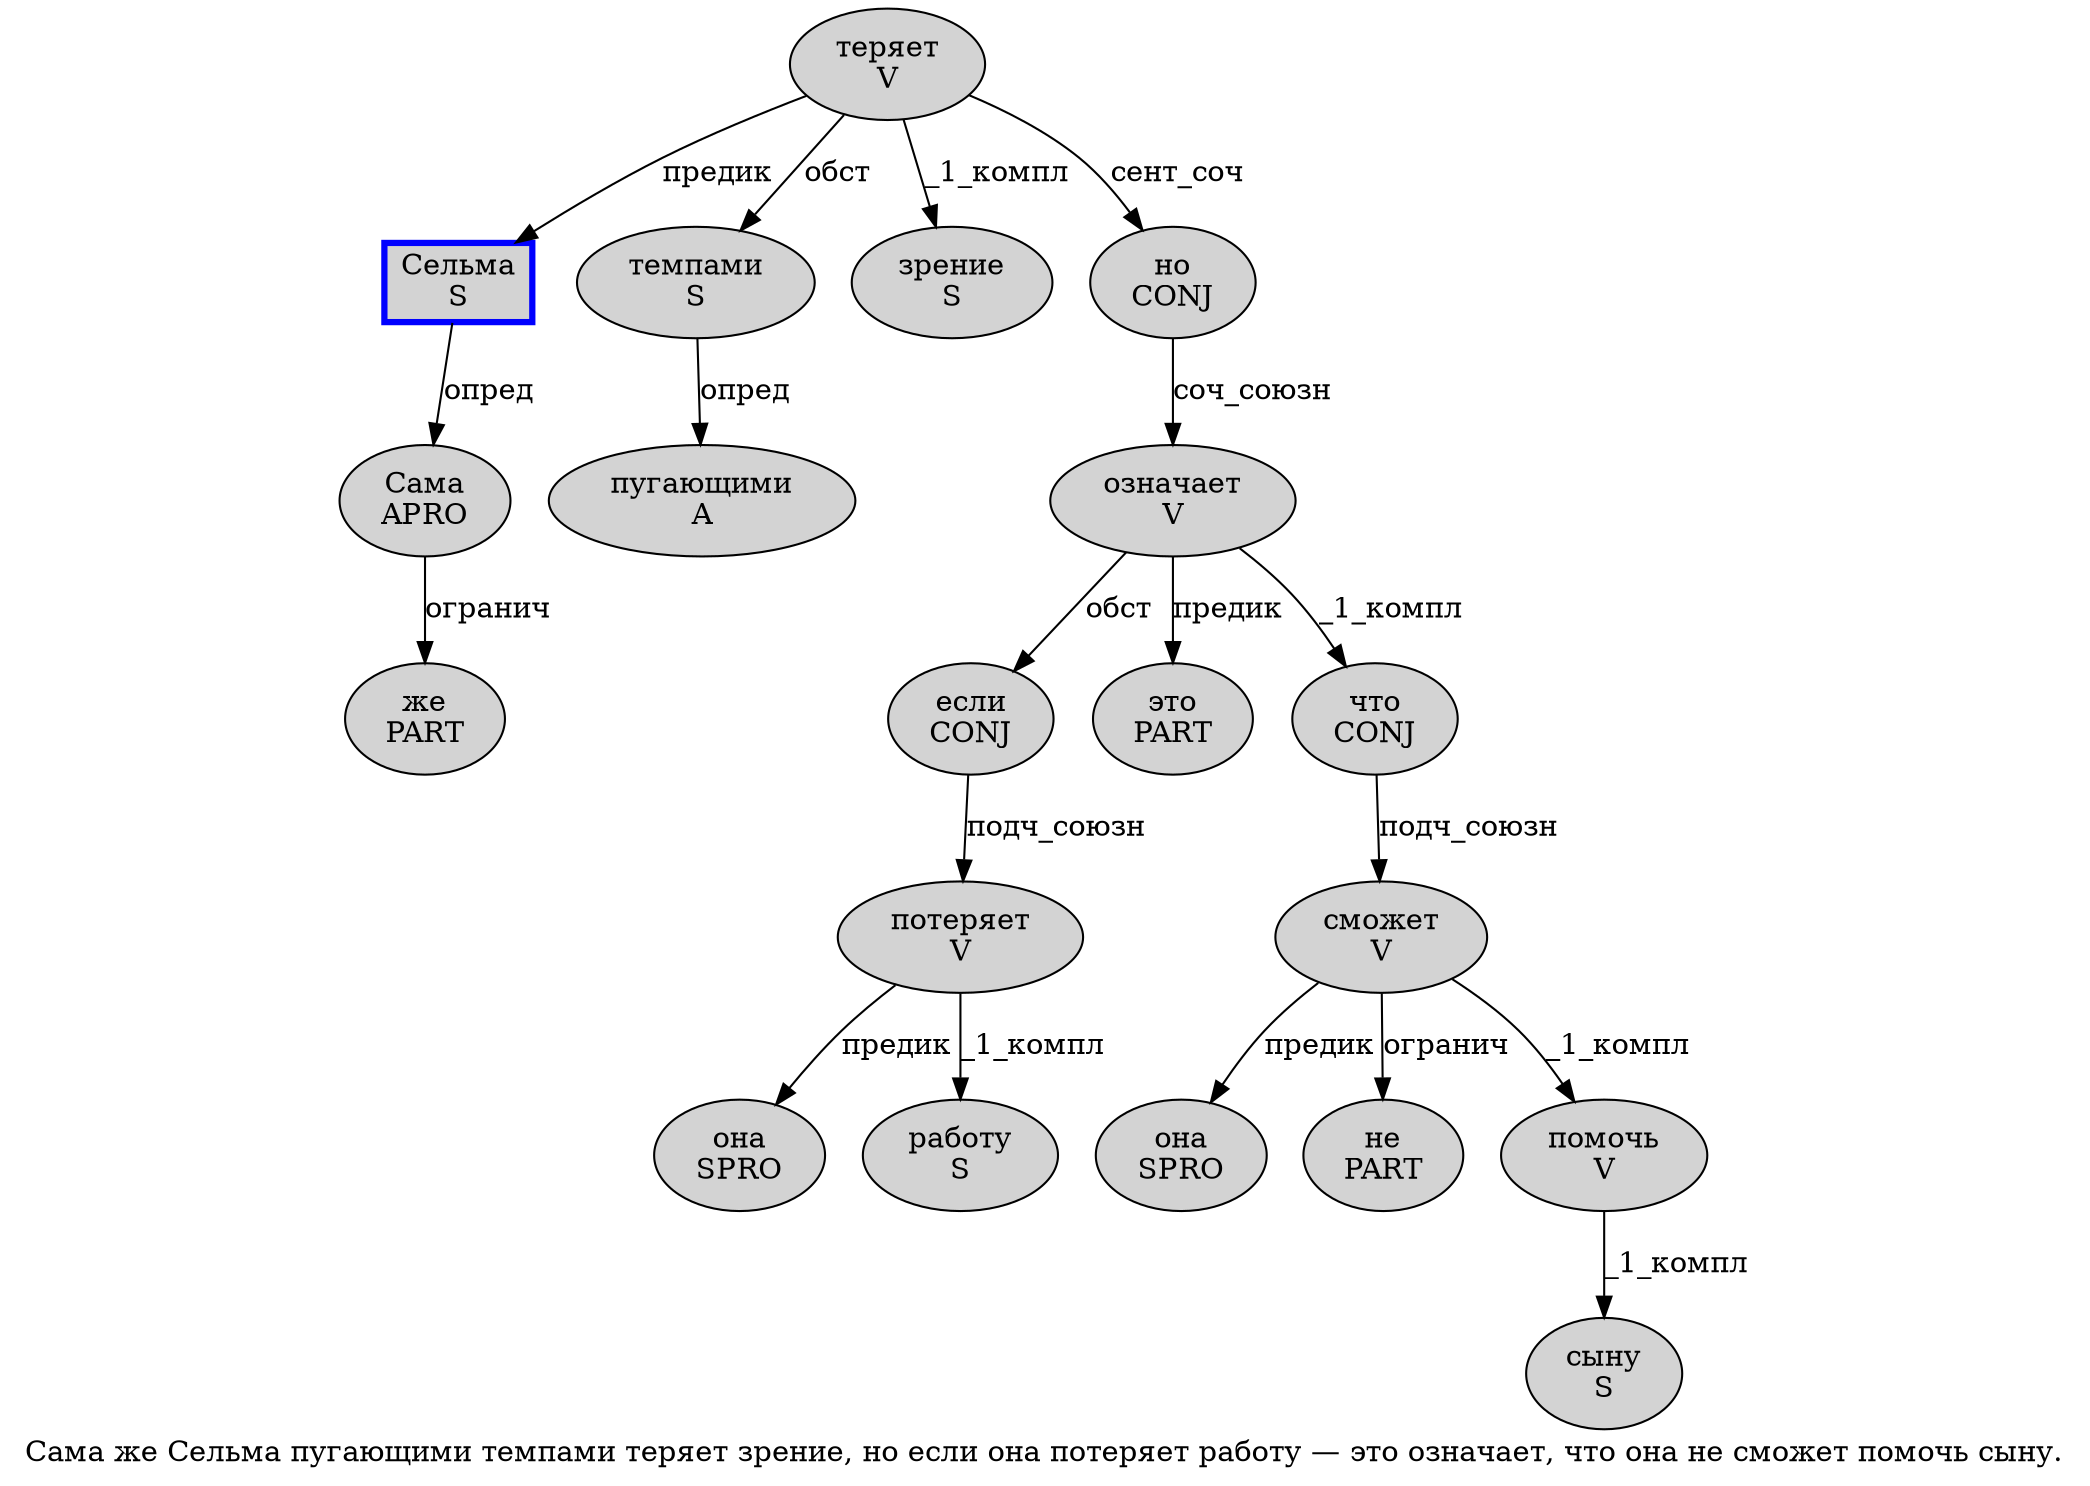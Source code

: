 digraph SENTENCE_1242 {
	graph [label="Сама же Сельма пугающими темпами теряет зрение, но если она потеряет работу — это означает, что она не сможет помочь сыну."]
	node [style=filled]
		0 [label="Сама
APRO" color="" fillcolor=lightgray penwidth=1 shape=ellipse]
		1 [label="же
PART" color="" fillcolor=lightgray penwidth=1 shape=ellipse]
		2 [label="Сельма
S" color=blue fillcolor=lightgray penwidth=3 shape=box]
		3 [label="пугающими
A" color="" fillcolor=lightgray penwidth=1 shape=ellipse]
		4 [label="темпами
S" color="" fillcolor=lightgray penwidth=1 shape=ellipse]
		5 [label="теряет
V" color="" fillcolor=lightgray penwidth=1 shape=ellipse]
		6 [label="зрение
S" color="" fillcolor=lightgray penwidth=1 shape=ellipse]
		8 [label="но
CONJ" color="" fillcolor=lightgray penwidth=1 shape=ellipse]
		9 [label="если
CONJ" color="" fillcolor=lightgray penwidth=1 shape=ellipse]
		10 [label="она
SPRO" color="" fillcolor=lightgray penwidth=1 shape=ellipse]
		11 [label="потеряет
V" color="" fillcolor=lightgray penwidth=1 shape=ellipse]
		12 [label="работу
S" color="" fillcolor=lightgray penwidth=1 shape=ellipse]
		14 [label="это
PART" color="" fillcolor=lightgray penwidth=1 shape=ellipse]
		15 [label="означает
V" color="" fillcolor=lightgray penwidth=1 shape=ellipse]
		17 [label="что
CONJ" color="" fillcolor=lightgray penwidth=1 shape=ellipse]
		18 [label="она
SPRO" color="" fillcolor=lightgray penwidth=1 shape=ellipse]
		19 [label="не
PART" color="" fillcolor=lightgray penwidth=1 shape=ellipse]
		20 [label="сможет
V" color="" fillcolor=lightgray penwidth=1 shape=ellipse]
		21 [label="помочь
V" color="" fillcolor=lightgray penwidth=1 shape=ellipse]
		22 [label="сыну
S" color="" fillcolor=lightgray penwidth=1 shape=ellipse]
			5 -> 2 [label="предик"]
			5 -> 4 [label="обст"]
			5 -> 6 [label="_1_компл"]
			5 -> 8 [label="сент_соч"]
			17 -> 20 [label="подч_союзн"]
			9 -> 11 [label="подч_союзн"]
			8 -> 15 [label="соч_союзн"]
			15 -> 9 [label="обст"]
			15 -> 14 [label="предик"]
			15 -> 17 [label="_1_компл"]
			11 -> 10 [label="предик"]
			11 -> 12 [label="_1_компл"]
			21 -> 22 [label="_1_компл"]
			0 -> 1 [label="огранич"]
			4 -> 3 [label="опред"]
			2 -> 0 [label="опред"]
			20 -> 18 [label="предик"]
			20 -> 19 [label="огранич"]
			20 -> 21 [label="_1_компл"]
}